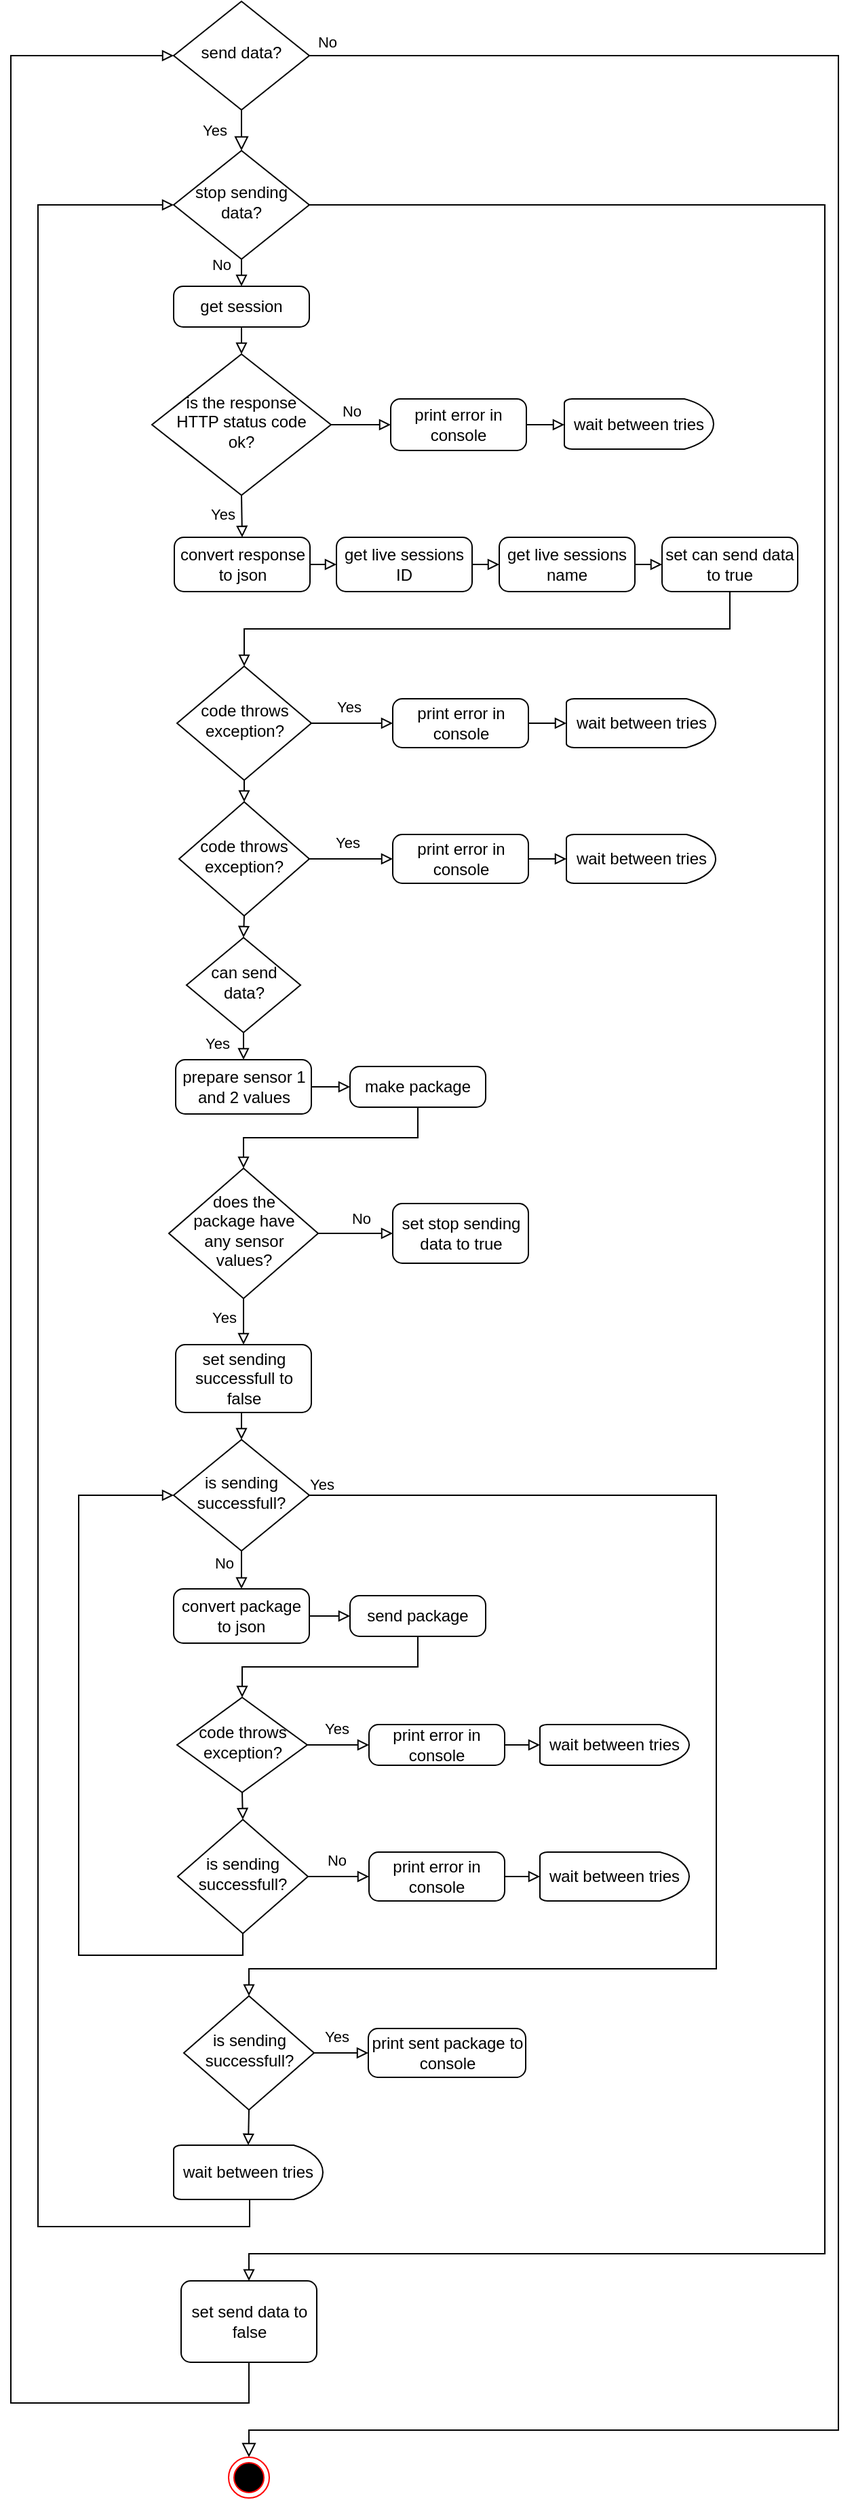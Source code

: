 <mxfile version="14.5.1" type="device"><diagram id="C5RBs43oDa-KdzZeNtuy" name="Page-1"><mxGraphModel dx="1280" dy="1139" grid="1" gridSize="10" guides="1" tooltips="1" connect="1" arrows="1" fold="1" page="1" pageScale="1" pageWidth="827" pageHeight="1169" math="0" shadow="0"><root><mxCell id="WIyWlLk6GJQsqaUBKTNV-0"/><mxCell id="WIyWlLk6GJQsqaUBKTNV-1" parent="WIyWlLk6GJQsqaUBKTNV-0"/><mxCell id="WIyWlLk6GJQsqaUBKTNV-4" value="Yes" style="rounded=0;html=1;jettySize=auto;orthogonalLoop=1;fontSize=11;endArrow=block;endFill=0;endSize=8;strokeWidth=1;shadow=0;labelBackgroundColor=none;edgeStyle=orthogonalEdgeStyle;" parent="WIyWlLk6GJQsqaUBKTNV-1" source="WIyWlLk6GJQsqaUBKTNV-6" target="WIyWlLk6GJQsqaUBKTNV-10" edge="1"><mxGeometry y="20" relative="1" as="geometry"><mxPoint as="offset"/></mxGeometry></mxCell><mxCell id="WIyWlLk6GJQsqaUBKTNV-5" value="No" style="edgeStyle=orthogonalEdgeStyle;rounded=0;html=1;jettySize=auto;orthogonalLoop=1;fontSize=11;endArrow=block;endFill=0;endSize=8;strokeWidth=1;shadow=0;labelBackgroundColor=none;entryX=0.5;entryY=0;entryDx=0;entryDy=0;" parent="WIyWlLk6GJQsqaUBKTNV-1" source="WIyWlLk6GJQsqaUBKTNV-6" target="hy-5p07FpxcdW0tkERHe-1" edge="1"><mxGeometry x="-0.99" y="10" relative="1" as="geometry"><mxPoint as="offset"/><mxPoint x="460" y="210" as="targetPoint"/><Array as="points"><mxPoint x="660" y="210"/><mxPoint x="660" y="1960"/><mxPoint x="226" y="1960"/></Array></mxGeometry></mxCell><mxCell id="WIyWlLk6GJQsqaUBKTNV-6" value="send data?" style="rhombus;whiteSpace=wrap;html=1;shadow=0;fontFamily=Helvetica;fontSize=12;align=center;strokeWidth=1;spacing=6;spacingTop=-4;" parent="WIyWlLk6GJQsqaUBKTNV-1" vertex="1"><mxGeometry x="170" y="170" width="100" height="80" as="geometry"/></mxCell><mxCell id="hy-5p07FpxcdW0tkERHe-2" style="edgeStyle=orthogonalEdgeStyle;rounded=0;orthogonalLoop=1;jettySize=auto;html=1;exitX=0.5;exitY=1;exitDx=0;exitDy=0;endArrow=block;endFill=0;entryX=0.5;entryY=0;entryDx=0;entryDy=0;" parent="WIyWlLk6GJQsqaUBKTNV-1" source="WIyWlLk6GJQsqaUBKTNV-10" target="hy-5p07FpxcdW0tkERHe-6" edge="1"><mxGeometry relative="1" as="geometry"><mxPoint x="220" y="390" as="targetPoint"/></mxGeometry></mxCell><mxCell id="hy-5p07FpxcdW0tkERHe-3" value="No" style="edgeLabel;html=1;align=center;verticalAlign=middle;resizable=0;points=[];" parent="hy-5p07FpxcdW0tkERHe-2" vertex="1" connectable="0"><mxGeometry x="0.179" y="-2" relative="1" as="geometry"><mxPoint x="-13" y="-8" as="offset"/></mxGeometry></mxCell><mxCell id="hy-5p07FpxcdW0tkERHe-4" style="edgeStyle=orthogonalEdgeStyle;rounded=0;orthogonalLoop=1;jettySize=auto;html=1;exitX=1;exitY=0.5;exitDx=0;exitDy=0;endArrow=block;endFill=0;entryX=0.5;entryY=0;entryDx=0;entryDy=0;" parent="WIyWlLk6GJQsqaUBKTNV-1" source="WIyWlLk6GJQsqaUBKTNV-10" target="hy-5p07FpxcdW0tkERHe-96" edge="1"><mxGeometry relative="1" as="geometry"><mxPoint x="220" y="2990" as="targetPoint"/><Array as="points"><mxPoint x="650" y="320"/><mxPoint x="650" y="1830"/><mxPoint x="226" y="1830"/></Array></mxGeometry></mxCell><mxCell id="WIyWlLk6GJQsqaUBKTNV-10" value="stop sending data?" style="rhombus;whiteSpace=wrap;html=1;shadow=0;fontFamily=Helvetica;fontSize=12;align=center;strokeWidth=1;spacing=6;spacingTop=-4;" parent="WIyWlLk6GJQsqaUBKTNV-1" vertex="1"><mxGeometry x="170" y="280" width="100" height="80" as="geometry"/></mxCell><mxCell id="hy-5p07FpxcdW0tkERHe-1" value="" style="ellipse;html=1;shape=endState;fillColor=#000000;strokeColor=#ff0000;" parent="WIyWlLk6GJQsqaUBKTNV-1" vertex="1"><mxGeometry x="210.5" y="1980" width="30" height="30" as="geometry"/></mxCell><mxCell id="hy-5p07FpxcdW0tkERHe-8" style="edgeStyle=orthogonalEdgeStyle;rounded=0;orthogonalLoop=1;jettySize=auto;html=1;exitX=0.5;exitY=1;exitDx=0;exitDy=0;entryX=0.5;entryY=0;entryDx=0;entryDy=0;endArrow=block;endFill=0;" parent="WIyWlLk6GJQsqaUBKTNV-1" source="hy-5p07FpxcdW0tkERHe-6" target="hy-5p07FpxcdW0tkERHe-7" edge="1"><mxGeometry relative="1" as="geometry"/></mxCell><mxCell id="hy-5p07FpxcdW0tkERHe-6" value="get session" style="rounded=1;whiteSpace=wrap;html=1;absoluteArcSize=1;arcSize=14;strokeWidth=1;" parent="WIyWlLk6GJQsqaUBKTNV-1" vertex="1"><mxGeometry x="170" y="380" width="100" height="30" as="geometry"/></mxCell><mxCell id="hy-5p07FpxcdW0tkERHe-18" style="edgeStyle=orthogonalEdgeStyle;rounded=0;orthogonalLoop=1;jettySize=auto;html=1;exitX=1;exitY=0.5;exitDx=0;exitDy=0;endArrow=block;endFill=0;entryX=0;entryY=0.5;entryDx=0;entryDy=0;" parent="WIyWlLk6GJQsqaUBKTNV-1" source="hy-5p07FpxcdW0tkERHe-7" target="hy-5p07FpxcdW0tkERHe-20" edge="1"><mxGeometry relative="1" as="geometry"><mxPoint x="356" y="630" as="targetPoint"/></mxGeometry></mxCell><mxCell id="hy-5p07FpxcdW0tkERHe-19" value="No" style="edgeLabel;html=1;align=center;verticalAlign=middle;resizable=0;points=[];" parent="hy-5p07FpxcdW0tkERHe-18" vertex="1" connectable="0"><mxGeometry x="-0.237" y="-2" relative="1" as="geometry"><mxPoint x="-2.55" y="-12" as="offset"/></mxGeometry></mxCell><mxCell id="hy-5p07FpxcdW0tkERHe-98" style="edgeStyle=orthogonalEdgeStyle;rounded=0;orthogonalLoop=1;jettySize=auto;html=1;exitX=0.5;exitY=1;exitDx=0;exitDy=0;entryX=0.5;entryY=0;entryDx=0;entryDy=0;endArrow=block;endFill=0;" parent="WIyWlLk6GJQsqaUBKTNV-1" source="hy-5p07FpxcdW0tkERHe-7" target="hy-5p07FpxcdW0tkERHe-11" edge="1"><mxGeometry relative="1" as="geometry"><mxPoint x="220" y="570" as="targetPoint"/></mxGeometry></mxCell><mxCell id="hy-5p07FpxcdW0tkERHe-99" value="Yes" style="edgeLabel;html=1;align=center;verticalAlign=middle;resizable=0;points=[];" parent="hy-5p07FpxcdW0tkERHe-98" vertex="1" connectable="0"><mxGeometry x="-0.324" y="1" relative="1" as="geometry"><mxPoint x="-16" y="3.59" as="offset"/></mxGeometry></mxCell><mxCell id="hy-5p07FpxcdW0tkERHe-7" value="is the response&lt;br&gt;HTTP status code &lt;br&gt;ok?" style="rhombus;whiteSpace=wrap;html=1;shadow=0;fontFamily=Helvetica;fontSize=12;align=center;strokeWidth=1;spacing=6;spacingTop=-4;" parent="WIyWlLk6GJQsqaUBKTNV-1" vertex="1"><mxGeometry x="154" y="430" width="132" height="104" as="geometry"/></mxCell><mxCell id="hy-5p07FpxcdW0tkERHe-13" style="edgeStyle=orthogonalEdgeStyle;rounded=0;orthogonalLoop=1;jettySize=auto;html=1;exitX=1;exitY=0.5;exitDx=0;exitDy=0;entryX=0;entryY=0.5;entryDx=0;entryDy=0;endArrow=block;endFill=0;" parent="WIyWlLk6GJQsqaUBKTNV-1" source="hy-5p07FpxcdW0tkERHe-11" target="hy-5p07FpxcdW0tkERHe-12" edge="1"><mxGeometry relative="1" as="geometry"/></mxCell><mxCell id="hy-5p07FpxcdW0tkERHe-11" value="convert response to json" style="rounded=1;whiteSpace=wrap;html=1;absoluteArcSize=1;arcSize=14;strokeWidth=1;" parent="WIyWlLk6GJQsqaUBKTNV-1" vertex="1"><mxGeometry x="170.5" y="565" width="100" height="40" as="geometry"/></mxCell><mxCell id="hy-5p07FpxcdW0tkERHe-15" style="edgeStyle=orthogonalEdgeStyle;rounded=0;orthogonalLoop=1;jettySize=auto;html=1;exitX=1;exitY=0.5;exitDx=0;exitDy=0;entryX=0;entryY=0.5;entryDx=0;entryDy=0;endArrow=block;endFill=0;" parent="WIyWlLk6GJQsqaUBKTNV-1" source="hy-5p07FpxcdW0tkERHe-12" target="hy-5p07FpxcdW0tkERHe-14" edge="1"><mxGeometry relative="1" as="geometry"/></mxCell><mxCell id="hy-5p07FpxcdW0tkERHe-12" value="get live sessions ID" style="rounded=1;whiteSpace=wrap;html=1;absoluteArcSize=1;arcSize=14;strokeWidth=1;" parent="WIyWlLk6GJQsqaUBKTNV-1" vertex="1"><mxGeometry x="290" y="565" width="100" height="40" as="geometry"/></mxCell><mxCell id="hy-5p07FpxcdW0tkERHe-100" style="edgeStyle=orthogonalEdgeStyle;rounded=0;orthogonalLoop=1;jettySize=auto;html=1;exitX=1;exitY=0.5;exitDx=0;exitDy=0;entryX=0;entryY=0.5;entryDx=0;entryDy=0;endArrow=block;endFill=0;" parent="WIyWlLk6GJQsqaUBKTNV-1" source="hy-5p07FpxcdW0tkERHe-14" target="hy-5p07FpxcdW0tkERHe-16" edge="1"><mxGeometry relative="1" as="geometry"/></mxCell><mxCell id="hy-5p07FpxcdW0tkERHe-14" value="get live sessions name" style="rounded=1;whiteSpace=wrap;html=1;absoluteArcSize=1;arcSize=14;strokeWidth=1;" parent="WIyWlLk6GJQsqaUBKTNV-1" vertex="1"><mxGeometry x="410" y="565" width="100" height="40" as="geometry"/></mxCell><mxCell id="hy-5p07FpxcdW0tkERHe-101" style="edgeStyle=orthogonalEdgeStyle;rounded=0;orthogonalLoop=1;jettySize=auto;html=1;exitX=0.5;exitY=1;exitDx=0;exitDy=0;entryX=0.5;entryY=0;entryDx=0;entryDy=0;endArrow=block;endFill=0;" parent="WIyWlLk6GJQsqaUBKTNV-1" source="hy-5p07FpxcdW0tkERHe-16" target="hy-5p07FpxcdW0tkERHe-26" edge="1"><mxGeometry relative="1" as="geometry"/></mxCell><mxCell id="hy-5p07FpxcdW0tkERHe-16" value="set can send data to true" style="rounded=1;whiteSpace=wrap;html=1;absoluteArcSize=1;arcSize=14;strokeWidth=1;" parent="WIyWlLk6GJQsqaUBKTNV-1" vertex="1"><mxGeometry x="530" y="565" width="100" height="40" as="geometry"/></mxCell><mxCell id="hy-5p07FpxcdW0tkERHe-22" style="edgeStyle=orthogonalEdgeStyle;rounded=0;orthogonalLoop=1;jettySize=auto;html=1;exitX=1;exitY=0.5;exitDx=0;exitDy=0;entryX=0;entryY=0.5;entryDx=0;entryDy=0;entryPerimeter=0;endArrow=block;endFill=0;" parent="WIyWlLk6GJQsqaUBKTNV-1" source="hy-5p07FpxcdW0tkERHe-20" target="hy-5p07FpxcdW0tkERHe-21" edge="1"><mxGeometry relative="1" as="geometry"/></mxCell><mxCell id="hy-5p07FpxcdW0tkERHe-20" value="print error in console" style="rounded=1;whiteSpace=wrap;html=1;absoluteArcSize=1;arcSize=14;strokeWidth=1;" parent="WIyWlLk6GJQsqaUBKTNV-1" vertex="1"><mxGeometry x="330" y="463" width="100" height="38" as="geometry"/></mxCell><mxCell id="hy-5p07FpxcdW0tkERHe-21" value="wait between tries" style="strokeWidth=1;html=1;shape=mxgraph.flowchart.delay;whiteSpace=wrap;" parent="WIyWlLk6GJQsqaUBKTNV-1" vertex="1"><mxGeometry x="458" y="463" width="110" height="37" as="geometry"/></mxCell><mxCell id="hy-5p07FpxcdW0tkERHe-30" style="edgeStyle=orthogonalEdgeStyle;rounded=0;orthogonalLoop=1;jettySize=auto;html=1;exitX=1;exitY=0.5;exitDx=0;exitDy=0;entryX=0;entryY=0.5;entryDx=0;entryDy=0;endArrow=block;endFill=0;" parent="WIyWlLk6GJQsqaUBKTNV-1" source="hy-5p07FpxcdW0tkERHe-26" target="hy-5p07FpxcdW0tkERHe-28" edge="1"><mxGeometry relative="1" as="geometry"/></mxCell><mxCell id="hy-5p07FpxcdW0tkERHe-31" value="Yes" style="edgeLabel;html=1;align=center;verticalAlign=middle;resizable=0;points=[];" parent="hy-5p07FpxcdW0tkERHe-30" vertex="1" connectable="0"><mxGeometry x="-0.238" y="1" relative="1" as="geometry"><mxPoint x="4" y="-11" as="offset"/></mxGeometry></mxCell><mxCell id="hy-5p07FpxcdW0tkERHe-102" style="edgeStyle=orthogonalEdgeStyle;rounded=0;orthogonalLoop=1;jettySize=auto;html=1;exitX=0.5;exitY=1;exitDx=0;exitDy=0;entryX=0.5;entryY=0;entryDx=0;entryDy=0;endArrow=block;endFill=0;" parent="WIyWlLk6GJQsqaUBKTNV-1" source="hy-5p07FpxcdW0tkERHe-26" target="hy-5p07FpxcdW0tkERHe-41" edge="1"><mxGeometry relative="1" as="geometry"/></mxCell><mxCell id="hy-5p07FpxcdW0tkERHe-26" value="code throws exception?" style="rhombus;whiteSpace=wrap;html=1;shadow=0;fontFamily=Helvetica;fontSize=12;align=center;strokeWidth=1;spacing=6;spacingTop=-4;" parent="WIyWlLk6GJQsqaUBKTNV-1" vertex="1"><mxGeometry x="172.5" y="660" width="99" height="84" as="geometry"/></mxCell><mxCell id="hy-5p07FpxcdW0tkERHe-32" style="edgeStyle=orthogonalEdgeStyle;rounded=0;orthogonalLoop=1;jettySize=auto;html=1;exitX=1;exitY=0.5;exitDx=0;exitDy=0;entryX=0;entryY=0.5;entryDx=0;entryDy=0;entryPerimeter=0;endArrow=block;endFill=0;" parent="WIyWlLk6GJQsqaUBKTNV-1" source="hy-5p07FpxcdW0tkERHe-28" target="hy-5p07FpxcdW0tkERHe-29" edge="1"><mxGeometry relative="1" as="geometry"/></mxCell><mxCell id="hy-5p07FpxcdW0tkERHe-28" value="print error in console" style="rounded=1;whiteSpace=wrap;html=1;absoluteArcSize=1;arcSize=14;strokeWidth=1;" parent="WIyWlLk6GJQsqaUBKTNV-1" vertex="1"><mxGeometry x="331.5" y="684" width="100" height="36" as="geometry"/></mxCell><mxCell id="hy-5p07FpxcdW0tkERHe-29" value="wait between tries" style="strokeWidth=1;html=1;shape=mxgraph.flowchart.delay;whiteSpace=wrap;" parent="WIyWlLk6GJQsqaUBKTNV-1" vertex="1"><mxGeometry x="459.5" y="684" width="110" height="36" as="geometry"/></mxCell><mxCell id="hy-5p07FpxcdW0tkERHe-37" style="edgeStyle=orthogonalEdgeStyle;rounded=0;orthogonalLoop=1;jettySize=auto;html=1;exitX=1;exitY=0.5;exitDx=0;exitDy=0;entryX=0;entryY=0.5;entryDx=0;entryDy=0;endArrow=block;endFill=0;" parent="WIyWlLk6GJQsqaUBKTNV-1" source="hy-5p07FpxcdW0tkERHe-41" target="hy-5p07FpxcdW0tkERHe-43" edge="1"><mxGeometry relative="1" as="geometry"/></mxCell><mxCell id="hy-5p07FpxcdW0tkERHe-38" value="Yes" style="edgeLabel;html=1;align=center;verticalAlign=middle;resizable=0;points=[];" parent="hy-5p07FpxcdW0tkERHe-37" vertex="1" connectable="0"><mxGeometry x="-0.238" y="1" relative="1" as="geometry"><mxPoint x="4" y="-11" as="offset"/></mxGeometry></mxCell><mxCell id="hy-5p07FpxcdW0tkERHe-45" style="edgeStyle=orthogonalEdgeStyle;rounded=0;orthogonalLoop=1;jettySize=auto;html=1;exitX=0.5;exitY=1;exitDx=0;exitDy=0;endArrow=block;endFill=0;entryX=0.5;entryY=0;entryDx=0;entryDy=0;" parent="WIyWlLk6GJQsqaUBKTNV-1" source="hy-5p07FpxcdW0tkERHe-41" target="hy-5p07FpxcdW0tkERHe-47" edge="1"><mxGeometry relative="1" as="geometry"><mxPoint x="221.5" y="1330" as="targetPoint"/></mxGeometry></mxCell><mxCell id="hy-5p07FpxcdW0tkERHe-41" value="code throws exception?" style="rhombus;whiteSpace=wrap;html=1;shadow=0;fontFamily=Helvetica;fontSize=12;align=center;strokeWidth=1;spacing=6;spacingTop=-4;" parent="WIyWlLk6GJQsqaUBKTNV-1" vertex="1"><mxGeometry x="174" y="760" width="96" height="84" as="geometry"/></mxCell><mxCell id="hy-5p07FpxcdW0tkERHe-42" style="edgeStyle=orthogonalEdgeStyle;rounded=0;orthogonalLoop=1;jettySize=auto;html=1;exitX=1;exitY=0.5;exitDx=0;exitDy=0;entryX=0;entryY=0.5;entryDx=0;entryDy=0;entryPerimeter=0;endArrow=block;endFill=0;" parent="WIyWlLk6GJQsqaUBKTNV-1" source="hy-5p07FpxcdW0tkERHe-43" target="hy-5p07FpxcdW0tkERHe-44" edge="1"><mxGeometry relative="1" as="geometry"/></mxCell><mxCell id="hy-5p07FpxcdW0tkERHe-43" value="print error in console" style="rounded=1;whiteSpace=wrap;html=1;absoluteArcSize=1;arcSize=14;strokeWidth=1;" parent="WIyWlLk6GJQsqaUBKTNV-1" vertex="1"><mxGeometry x="331.5" y="784" width="100" height="36" as="geometry"/></mxCell><mxCell id="hy-5p07FpxcdW0tkERHe-44" value="wait between tries" style="strokeWidth=1;html=1;shape=mxgraph.flowchart.delay;whiteSpace=wrap;" parent="WIyWlLk6GJQsqaUBKTNV-1" vertex="1"><mxGeometry x="459.5" y="784" width="110" height="36" as="geometry"/></mxCell><mxCell id="hy-5p07FpxcdW0tkERHe-48" style="edgeStyle=orthogonalEdgeStyle;rounded=0;orthogonalLoop=1;jettySize=auto;html=1;exitX=0.5;exitY=1;exitDx=0;exitDy=0;endArrow=block;endFill=0;entryX=0.5;entryY=0;entryDx=0;entryDy=0;" parent="WIyWlLk6GJQsqaUBKTNV-1" source="hy-5p07FpxcdW0tkERHe-47" target="hy-5p07FpxcdW0tkERHe-50" edge="1"><mxGeometry relative="1" as="geometry"><mxPoint x="220" y="1220" as="targetPoint"/></mxGeometry></mxCell><mxCell id="hy-5p07FpxcdW0tkERHe-49" value="Yes" style="edgeLabel;html=1;align=center;verticalAlign=middle;resizable=0;points=[];" parent="hy-5p07FpxcdW0tkERHe-48" vertex="1" connectable="0"><mxGeometry x="-0.254" y="1" relative="1" as="geometry"><mxPoint x="-21" as="offset"/></mxGeometry></mxCell><mxCell id="hy-5p07FpxcdW0tkERHe-47" value="can send data?" style="rhombus;whiteSpace=wrap;html=1;shadow=0;fontFamily=Helvetica;fontSize=12;align=center;strokeWidth=1;spacing=6;spacingTop=-4;" parent="WIyWlLk6GJQsqaUBKTNV-1" vertex="1"><mxGeometry x="179.5" y="860" width="84" height="70" as="geometry"/></mxCell><mxCell id="hy-5p07FpxcdW0tkERHe-103" style="edgeStyle=orthogonalEdgeStyle;rounded=0;orthogonalLoop=1;jettySize=auto;html=1;exitX=1;exitY=0.5;exitDx=0;exitDy=0;entryX=0;entryY=0.5;entryDx=0;entryDy=0;endArrow=block;endFill=0;" parent="WIyWlLk6GJQsqaUBKTNV-1" source="hy-5p07FpxcdW0tkERHe-50" target="hy-5p07FpxcdW0tkERHe-51" edge="1"><mxGeometry relative="1" as="geometry"/></mxCell><mxCell id="hy-5p07FpxcdW0tkERHe-50" value="prepare sensor 1 and 2 values" style="rounded=1;whiteSpace=wrap;html=1;absoluteArcSize=1;arcSize=14;strokeWidth=1;" parent="WIyWlLk6GJQsqaUBKTNV-1" vertex="1"><mxGeometry x="171.5" y="950" width="100" height="40" as="geometry"/></mxCell><mxCell id="hy-5p07FpxcdW0tkERHe-54" style="edgeStyle=orthogonalEdgeStyle;rounded=0;orthogonalLoop=1;jettySize=auto;html=1;exitX=0.5;exitY=1;exitDx=0;exitDy=0;entryX=0.5;entryY=0;entryDx=0;entryDy=0;endArrow=block;endFill=0;" parent="WIyWlLk6GJQsqaUBKTNV-1" source="hy-5p07FpxcdW0tkERHe-51" target="hy-5p07FpxcdW0tkERHe-53" edge="1"><mxGeometry relative="1" as="geometry"/></mxCell><mxCell id="hy-5p07FpxcdW0tkERHe-51" value="make package" style="rounded=1;whiteSpace=wrap;html=1;absoluteArcSize=1;arcSize=14;strokeWidth=1;" parent="WIyWlLk6GJQsqaUBKTNV-1" vertex="1"><mxGeometry x="300" y="955" width="100" height="30" as="geometry"/></mxCell><mxCell id="hy-5p07FpxcdW0tkERHe-55" style="edgeStyle=orthogonalEdgeStyle;rounded=0;orthogonalLoop=1;jettySize=auto;html=1;exitX=1;exitY=0.5;exitDx=0;exitDy=0;endArrow=block;endFill=0;entryX=0;entryY=0.5;entryDx=0;entryDy=0;" parent="WIyWlLk6GJQsqaUBKTNV-1" source="hy-5p07FpxcdW0tkERHe-53" target="hy-5p07FpxcdW0tkERHe-56" edge="1"><mxGeometry relative="1" as="geometry"><mxPoint x="341.5" y="1151.333" as="targetPoint"/></mxGeometry></mxCell><mxCell id="hy-5p07FpxcdW0tkERHe-57" value="No" style="edgeLabel;html=1;align=center;verticalAlign=middle;resizable=0;points=[];" parent="hy-5p07FpxcdW0tkERHe-55" vertex="1" connectable="0"><mxGeometry x="-0.286" relative="1" as="geometry"><mxPoint x="11.67" y="-11" as="offset"/></mxGeometry></mxCell><mxCell id="hy-5p07FpxcdW0tkERHe-59" style="edgeStyle=orthogonalEdgeStyle;rounded=0;orthogonalLoop=1;jettySize=auto;html=1;exitX=0.5;exitY=1;exitDx=0;exitDy=0;entryX=0.5;entryY=0;entryDx=0;entryDy=0;endArrow=block;endFill=0;" parent="WIyWlLk6GJQsqaUBKTNV-1" source="hy-5p07FpxcdW0tkERHe-53" target="hy-5p07FpxcdW0tkERHe-58" edge="1"><mxGeometry relative="1" as="geometry"/></mxCell><mxCell id="hy-5p07FpxcdW0tkERHe-60" value="Yes" style="edgeLabel;html=1;align=center;verticalAlign=middle;resizable=0;points=[];" parent="hy-5p07FpxcdW0tkERHe-59" vertex="1" connectable="0"><mxGeometry x="-0.33" y="-3" relative="1" as="geometry"><mxPoint x="-12" y="2.57" as="offset"/></mxGeometry></mxCell><mxCell id="hy-5p07FpxcdW0tkERHe-53" value="does the&lt;br&gt;package have &lt;br&gt;any sensor values?" style="rhombus;whiteSpace=wrap;html=1;shadow=0;fontFamily=Helvetica;fontSize=12;align=center;strokeWidth=1;spacing=6;spacingTop=-4;" parent="WIyWlLk6GJQsqaUBKTNV-1" vertex="1"><mxGeometry x="166.5" y="1030" width="110" height="96" as="geometry"/></mxCell><mxCell id="hy-5p07FpxcdW0tkERHe-56" value="set stop sending data to true" style="rounded=1;whiteSpace=wrap;html=1;absoluteArcSize=1;arcSize=14;strokeWidth=1;" parent="WIyWlLk6GJQsqaUBKTNV-1" vertex="1"><mxGeometry x="331.5" y="1056" width="100" height="44" as="geometry"/></mxCell><mxCell id="hy-5p07FpxcdW0tkERHe-62" style="edgeStyle=orthogonalEdgeStyle;rounded=0;orthogonalLoop=1;jettySize=auto;html=1;exitX=0.5;exitY=1;exitDx=0;exitDy=0;entryX=0.5;entryY=0;entryDx=0;entryDy=0;endArrow=block;endFill=0;" parent="WIyWlLk6GJQsqaUBKTNV-1" source="hy-5p07FpxcdW0tkERHe-58" target="hy-5p07FpxcdW0tkERHe-61" edge="1"><mxGeometry relative="1" as="geometry"><mxPoint x="221.5" y="1230" as="targetPoint"/></mxGeometry></mxCell><mxCell id="hy-5p07FpxcdW0tkERHe-58" value="set sending successfull to false" style="rounded=1;whiteSpace=wrap;html=1;absoluteArcSize=1;arcSize=14;strokeWidth=1;" parent="WIyWlLk6GJQsqaUBKTNV-1" vertex="1"><mxGeometry x="171.5" y="1160" width="100" height="50" as="geometry"/></mxCell><mxCell id="hy-5p07FpxcdW0tkERHe-64" style="edgeStyle=orthogonalEdgeStyle;rounded=0;orthogonalLoop=1;jettySize=auto;html=1;exitX=0.5;exitY=1;exitDx=0;exitDy=0;entryX=0.5;entryY=0;entryDx=0;entryDy=0;endArrow=block;endFill=0;" parent="WIyWlLk6GJQsqaUBKTNV-1" source="hy-5p07FpxcdW0tkERHe-61" target="hy-5p07FpxcdW0tkERHe-66" edge="1"><mxGeometry relative="1" as="geometry"><mxPoint x="220.5" y="1340" as="targetPoint"/></mxGeometry></mxCell><mxCell id="hy-5p07FpxcdW0tkERHe-65" value="No" style="edgeLabel;html=1;align=center;verticalAlign=middle;resizable=0;points=[];" parent="hy-5p07FpxcdW0tkERHe-64" vertex="1" connectable="0"><mxGeometry x="-0.297" y="-2" relative="1" as="geometry"><mxPoint x="-11.17" y="-1.75" as="offset"/></mxGeometry></mxCell><mxCell id="hy-5p07FpxcdW0tkERHe-86" style="edgeStyle=orthogonalEdgeStyle;rounded=0;orthogonalLoop=1;jettySize=auto;html=1;exitX=1;exitY=0.5;exitDx=0;exitDy=0;endArrow=block;endFill=0;entryX=0.5;entryY=0;entryDx=0;entryDy=0;" parent="WIyWlLk6GJQsqaUBKTNV-1" source="hy-5p07FpxcdW0tkERHe-61" target="hy-5p07FpxcdW0tkERHe-88" edge="1"><mxGeometry relative="1" as="geometry"><mxPoint x="220" y="2470" as="targetPoint"/><Array as="points"><mxPoint x="570" y="1271"/><mxPoint x="570" y="1620"/><mxPoint x="226" y="1620"/></Array></mxGeometry></mxCell><mxCell id="hy-5p07FpxcdW0tkERHe-87" value="Yes" style="edgeLabel;html=1;align=center;verticalAlign=middle;resizable=0;points=[];" parent="hy-5p07FpxcdW0tkERHe-86" vertex="1" connectable="0"><mxGeometry x="-0.837" y="-3" relative="1" as="geometry"><mxPoint x="-73.33" y="-11" as="offset"/></mxGeometry></mxCell><mxCell id="hy-5p07FpxcdW0tkERHe-61" value="is sending successfull?" style="rhombus;whiteSpace=wrap;html=1;shadow=0;fontFamily=Helvetica;fontSize=12;align=center;strokeWidth=1;spacing=6;spacingTop=-4;" parent="WIyWlLk6GJQsqaUBKTNV-1" vertex="1"><mxGeometry x="170" y="1230" width="100" height="82" as="geometry"/></mxCell><mxCell id="hy-5p07FpxcdW0tkERHe-69" style="edgeStyle=orthogonalEdgeStyle;rounded=0;orthogonalLoop=1;jettySize=auto;html=1;exitX=1;exitY=0.5;exitDx=0;exitDy=0;endArrow=block;endFill=0;entryX=0;entryY=0.5;entryDx=0;entryDy=0;" parent="WIyWlLk6GJQsqaUBKTNV-1" source="hy-5p07FpxcdW0tkERHe-66" target="hy-5p07FpxcdW0tkERHe-68" edge="1"><mxGeometry relative="1" as="geometry"/></mxCell><mxCell id="hy-5p07FpxcdW0tkERHe-66" value="convert package to json" style="rounded=1;whiteSpace=wrap;html=1;absoluteArcSize=1;arcSize=14;strokeWidth=1;" parent="WIyWlLk6GJQsqaUBKTNV-1" vertex="1"><mxGeometry x="170" y="1340" width="100" height="40" as="geometry"/></mxCell><mxCell id="hy-5p07FpxcdW0tkERHe-77" style="edgeStyle=orthogonalEdgeStyle;rounded=0;orthogonalLoop=1;jettySize=auto;html=1;exitX=0.5;exitY=1;exitDx=0;exitDy=0;entryX=0.5;entryY=0;entryDx=0;entryDy=0;endArrow=block;endFill=0;" parent="WIyWlLk6GJQsqaUBKTNV-1" source="hy-5p07FpxcdW0tkERHe-68" target="hy-5p07FpxcdW0tkERHe-73" edge="1"><mxGeometry relative="1" as="geometry"/></mxCell><mxCell id="hy-5p07FpxcdW0tkERHe-68" value="send package" style="rounded=1;whiteSpace=wrap;html=1;absoluteArcSize=1;arcSize=14;strokeWidth=1;" parent="WIyWlLk6GJQsqaUBKTNV-1" vertex="1"><mxGeometry x="300" y="1345" width="100" height="30" as="geometry"/></mxCell><mxCell id="hy-5p07FpxcdW0tkERHe-71" style="edgeStyle=orthogonalEdgeStyle;rounded=0;orthogonalLoop=1;jettySize=auto;html=1;exitX=1;exitY=0.5;exitDx=0;exitDy=0;entryX=0;entryY=0.5;entryDx=0;entryDy=0;endArrow=block;endFill=0;" parent="WIyWlLk6GJQsqaUBKTNV-1" source="hy-5p07FpxcdW0tkERHe-73" target="hy-5p07FpxcdW0tkERHe-75" edge="1"><mxGeometry relative="1" as="geometry"/></mxCell><mxCell id="hy-5p07FpxcdW0tkERHe-72" value="Yes" style="edgeLabel;html=1;align=center;verticalAlign=middle;resizable=0;points=[];" parent="hy-5p07FpxcdW0tkERHe-71" vertex="1" connectable="0"><mxGeometry x="-0.238" y="1" relative="1" as="geometry"><mxPoint x="4" y="-11" as="offset"/></mxGeometry></mxCell><mxCell id="hy-5p07FpxcdW0tkERHe-78" style="edgeStyle=orthogonalEdgeStyle;rounded=0;orthogonalLoop=1;jettySize=auto;html=1;exitX=0.5;exitY=1;exitDx=0;exitDy=0;endArrow=block;endFill=0;entryX=0.5;entryY=0;entryDx=0;entryDy=0;" parent="WIyWlLk6GJQsqaUBKTNV-1" source="hy-5p07FpxcdW0tkERHe-73" target="hy-5p07FpxcdW0tkERHe-79" edge="1"><mxGeometry relative="1" as="geometry"><mxPoint x="220.333" y="1610" as="targetPoint"/></mxGeometry></mxCell><mxCell id="hy-5p07FpxcdW0tkERHe-73" value="code throws exception?" style="rhombus;whiteSpace=wrap;html=1;shadow=0;fontFamily=Helvetica;fontSize=12;align=center;strokeWidth=1;spacing=6;spacingTop=-4;" parent="WIyWlLk6GJQsqaUBKTNV-1" vertex="1"><mxGeometry x="172.5" y="1420" width="96" height="70" as="geometry"/></mxCell><mxCell id="hy-5p07FpxcdW0tkERHe-74" style="edgeStyle=orthogonalEdgeStyle;rounded=0;orthogonalLoop=1;jettySize=auto;html=1;exitX=1;exitY=0.5;exitDx=0;exitDy=0;entryX=0;entryY=0.5;entryDx=0;entryDy=0;entryPerimeter=0;endArrow=block;endFill=0;" parent="WIyWlLk6GJQsqaUBKTNV-1" source="hy-5p07FpxcdW0tkERHe-75" target="hy-5p07FpxcdW0tkERHe-76" edge="1"><mxGeometry relative="1" as="geometry"/></mxCell><mxCell id="hy-5p07FpxcdW0tkERHe-75" value="print error in console" style="rounded=1;whiteSpace=wrap;html=1;absoluteArcSize=1;arcSize=14;strokeWidth=1;" parent="WIyWlLk6GJQsqaUBKTNV-1" vertex="1"><mxGeometry x="314" y="1440" width="100" height="30" as="geometry"/></mxCell><mxCell id="hy-5p07FpxcdW0tkERHe-76" value="wait between tries" style="strokeWidth=1;html=1;shape=mxgraph.flowchart.delay;whiteSpace=wrap;" parent="WIyWlLk6GJQsqaUBKTNV-1" vertex="1"><mxGeometry x="440" y="1440" width="110" height="30" as="geometry"/></mxCell><mxCell id="hy-5p07FpxcdW0tkERHe-85" style="edgeStyle=orthogonalEdgeStyle;rounded=0;orthogonalLoop=1;jettySize=auto;html=1;exitX=0.5;exitY=1;exitDx=0;exitDy=0;entryX=0;entryY=0.5;entryDx=0;entryDy=0;endArrow=block;endFill=0;" parent="WIyWlLk6GJQsqaUBKTNV-1" source="hy-5p07FpxcdW0tkERHe-79" target="hy-5p07FpxcdW0tkERHe-61" edge="1"><mxGeometry relative="1" as="geometry"><Array as="points"><mxPoint x="221" y="1610"/><mxPoint x="100" y="1610"/><mxPoint x="100" y="1271"/></Array></mxGeometry></mxCell><mxCell id="hy-5p07FpxcdW0tkERHe-79" value="is sending successfull?" style="rhombus;whiteSpace=wrap;html=1;shadow=0;fontFamily=Helvetica;fontSize=12;align=center;strokeWidth=1;spacing=6;spacingTop=-4;" parent="WIyWlLk6GJQsqaUBKTNV-1" vertex="1"><mxGeometry x="173" y="1510" width="96" height="84" as="geometry"/></mxCell><mxCell id="hy-5p07FpxcdW0tkERHe-80" style="edgeStyle=orthogonalEdgeStyle;rounded=0;orthogonalLoop=1;jettySize=auto;html=1;exitX=1;exitY=0.5;exitDx=0;exitDy=0;entryX=0;entryY=0.5;entryDx=0;entryDy=0;endArrow=block;endFill=0;" parent="WIyWlLk6GJQsqaUBKTNV-1" source="hy-5p07FpxcdW0tkERHe-79" target="hy-5p07FpxcdW0tkERHe-83" edge="1"><mxGeometry relative="1" as="geometry"><mxPoint x="277.0" y="1633" as="sourcePoint"/></mxGeometry></mxCell><mxCell id="hy-5p07FpxcdW0tkERHe-81" value="No" style="edgeLabel;html=1;align=center;verticalAlign=middle;resizable=0;points=[];" parent="hy-5p07FpxcdW0tkERHe-80" vertex="1" connectable="0"><mxGeometry x="-0.238" y="1" relative="1" as="geometry"><mxPoint x="4" y="-11" as="offset"/></mxGeometry></mxCell><mxCell id="hy-5p07FpxcdW0tkERHe-82" style="edgeStyle=orthogonalEdgeStyle;rounded=0;orthogonalLoop=1;jettySize=auto;html=1;exitX=1;exitY=0.5;exitDx=0;exitDy=0;entryX=0;entryY=0.5;entryDx=0;entryDy=0;entryPerimeter=0;endArrow=block;endFill=0;" parent="WIyWlLk6GJQsqaUBKTNV-1" source="hy-5p07FpxcdW0tkERHe-83" target="hy-5p07FpxcdW0tkERHe-84" edge="1"><mxGeometry relative="1" as="geometry"/></mxCell><mxCell id="hy-5p07FpxcdW0tkERHe-83" value="print error in console" style="rounded=1;whiteSpace=wrap;html=1;absoluteArcSize=1;arcSize=14;strokeWidth=1;" parent="WIyWlLk6GJQsqaUBKTNV-1" vertex="1"><mxGeometry x="314" y="1534" width="100" height="36" as="geometry"/></mxCell><mxCell id="hy-5p07FpxcdW0tkERHe-84" value="wait between tries" style="strokeWidth=1;html=1;shape=mxgraph.flowchart.delay;whiteSpace=wrap;" parent="WIyWlLk6GJQsqaUBKTNV-1" vertex="1"><mxGeometry x="440" y="1534" width="110" height="36" as="geometry"/></mxCell><mxCell id="hy-5p07FpxcdW0tkERHe-89" style="edgeStyle=orthogonalEdgeStyle;rounded=0;orthogonalLoop=1;jettySize=auto;html=1;exitX=1;exitY=0.5;exitDx=0;exitDy=0;endArrow=block;endFill=0;entryX=0;entryY=0.5;entryDx=0;entryDy=0;" parent="WIyWlLk6GJQsqaUBKTNV-1" source="hy-5p07FpxcdW0tkERHe-88" target="hy-5p07FpxcdW0tkERHe-91" edge="1"><mxGeometry relative="1" as="geometry"><mxPoint x="101.5" y="1762" as="targetPoint"/></mxGeometry></mxCell><mxCell id="hy-5p07FpxcdW0tkERHe-90" value="Yes" style="edgeLabel;html=1;align=center;verticalAlign=middle;resizable=0;points=[];labelBackgroundColor=none;" parent="hy-5p07FpxcdW0tkERHe-89" vertex="1" connectable="0"><mxGeometry x="-0.623" y="-3" relative="1" as="geometry"><mxPoint x="8.41" y="-15" as="offset"/></mxGeometry></mxCell><mxCell id="hy-5p07FpxcdW0tkERHe-92" style="edgeStyle=orthogonalEdgeStyle;rounded=0;orthogonalLoop=1;jettySize=auto;html=1;exitX=0.5;exitY=1;exitDx=0;exitDy=0;endArrow=block;endFill=0;entryX=0.5;entryY=0;entryDx=0;entryDy=0;entryPerimeter=0;" parent="WIyWlLk6GJQsqaUBKTNV-1" source="hy-5p07FpxcdW0tkERHe-88" target="hy-5p07FpxcdW0tkERHe-94" edge="1"><mxGeometry relative="1" as="geometry"><mxPoint x="219.833" y="1850" as="targetPoint"/></mxGeometry></mxCell><mxCell id="hy-5p07FpxcdW0tkERHe-88" value="is sending successfull?" style="rhombus;whiteSpace=wrap;html=1;shadow=0;fontFamily=Helvetica;fontSize=12;align=center;strokeWidth=1;spacing=6;spacingTop=-4;" parent="WIyWlLk6GJQsqaUBKTNV-1" vertex="1"><mxGeometry x="177.5" y="1640" width="96" height="84" as="geometry"/></mxCell><mxCell id="hy-5p07FpxcdW0tkERHe-91" value="print sent package to console" style="rounded=1;whiteSpace=wrap;html=1;absoluteArcSize=1;arcSize=14;strokeWidth=1;" parent="WIyWlLk6GJQsqaUBKTNV-1" vertex="1"><mxGeometry x="313.5" y="1664" width="116" height="36" as="geometry"/></mxCell><mxCell id="hy-5p07FpxcdW0tkERHe-95" style="edgeStyle=orthogonalEdgeStyle;rounded=0;orthogonalLoop=1;jettySize=auto;html=1;exitX=0.5;exitY=1;exitDx=0;exitDy=0;exitPerimeter=0;entryX=0;entryY=0.5;entryDx=0;entryDy=0;endArrow=block;endFill=0;" parent="WIyWlLk6GJQsqaUBKTNV-1" source="hy-5p07FpxcdW0tkERHe-94" target="WIyWlLk6GJQsqaUBKTNV-10" edge="1"><mxGeometry relative="1" as="geometry"><Array as="points"><mxPoint x="226" y="1790"/><mxPoint x="226" y="1810"/><mxPoint x="70" y="1810"/><mxPoint x="70" y="320"/></Array></mxGeometry></mxCell><mxCell id="hy-5p07FpxcdW0tkERHe-94" value="wait between tries" style="strokeWidth=1;html=1;shape=mxgraph.flowchart.delay;whiteSpace=wrap;" parent="WIyWlLk6GJQsqaUBKTNV-1" vertex="1"><mxGeometry x="170" y="1750" width="110" height="40" as="geometry"/></mxCell><mxCell id="hy-5p07FpxcdW0tkERHe-97" style="edgeStyle=orthogonalEdgeStyle;rounded=0;orthogonalLoop=1;jettySize=auto;html=1;exitX=0.5;exitY=1;exitDx=0;exitDy=0;entryX=0;entryY=0.5;entryDx=0;entryDy=0;endArrow=block;endFill=0;" parent="WIyWlLk6GJQsqaUBKTNV-1" source="hy-5p07FpxcdW0tkERHe-96" target="WIyWlLk6GJQsqaUBKTNV-6" edge="1"><mxGeometry relative="1" as="geometry"><Array as="points"><mxPoint x="226" y="1940"/><mxPoint x="50" y="1940"/><mxPoint x="50" y="210"/></Array></mxGeometry></mxCell><mxCell id="hy-5p07FpxcdW0tkERHe-96" value="set send data to false" style="rounded=1;whiteSpace=wrap;html=1;absoluteArcSize=1;arcSize=14;strokeWidth=1;" parent="WIyWlLk6GJQsqaUBKTNV-1" vertex="1"><mxGeometry x="175.5" y="1850" width="100" height="60" as="geometry"/></mxCell></root></mxGraphModel></diagram></mxfile>
